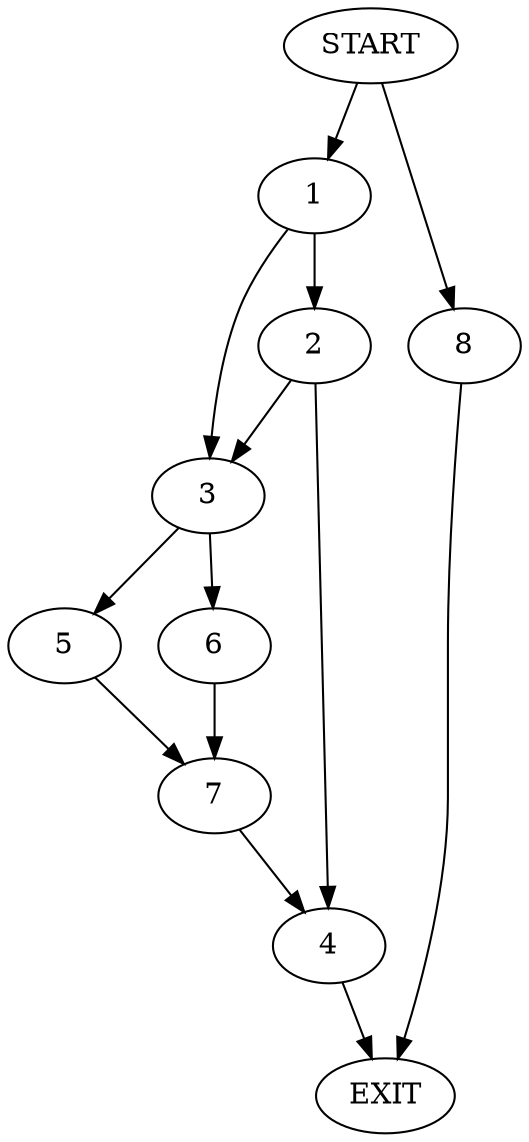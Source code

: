 digraph {
0 [label="START"]
9 [label="EXIT"]
0 -> 1
1 -> 2
1 -> 3
2 -> 3
2 -> 4
3 -> 5
3 -> 6
4 -> 9
6 -> 7
5 -> 7
7 -> 4
0 -> 8
8 -> 9
}

